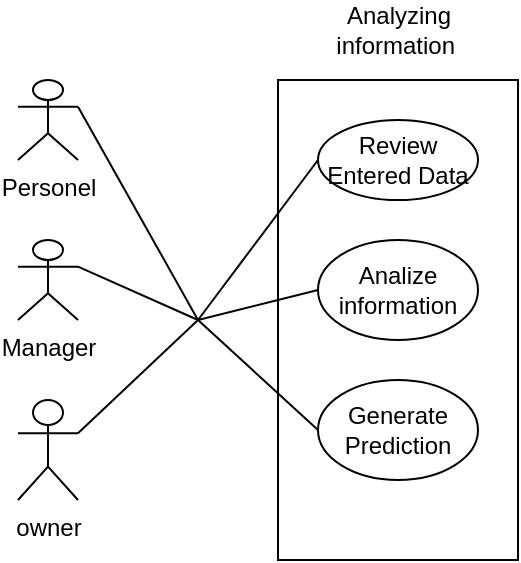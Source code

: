 <mxfile version="15.1.4" type="github">
  <diagram id="9IgWaJ03DHf6dd-G09Z4" name="Page-1">
    <mxGraphModel dx="782" dy="460" grid="1" gridSize="10" guides="1" tooltips="1" connect="1" arrows="1" fold="1" page="1" pageScale="1" pageWidth="850" pageHeight="1100" math="0" shadow="0">
      <root>
        <mxCell id="0" />
        <mxCell id="1" parent="0" />
        <mxCell id="dNWcLnMrZKDpCG9dLozZ-1" value="" style="rounded=0;whiteSpace=wrap;html=1;" vertex="1" parent="1">
          <mxGeometry x="380" y="40" width="120" height="240" as="geometry" />
        </mxCell>
        <mxCell id="dNWcLnMrZKDpCG9dLozZ-2" value="Analyzing information&amp;nbsp;" style="text;html=1;strokeColor=none;fillColor=none;align=center;verticalAlign=middle;whiteSpace=wrap;rounded=0;" vertex="1" parent="1">
          <mxGeometry x="422.5" y="10" width="35" height="10" as="geometry" />
        </mxCell>
        <mxCell id="dNWcLnMrZKDpCG9dLozZ-3" value="Personel" style="shape=umlActor;verticalLabelPosition=bottom;verticalAlign=top;html=1;outlineConnect=0;" vertex="1" parent="1">
          <mxGeometry x="250" y="40" width="30" height="40" as="geometry" />
        </mxCell>
        <mxCell id="dNWcLnMrZKDpCG9dLozZ-4" value="Manager" style="shape=umlActor;verticalLabelPosition=bottom;verticalAlign=top;html=1;outlineConnect=0;" vertex="1" parent="1">
          <mxGeometry x="250" y="120" width="30" height="40" as="geometry" />
        </mxCell>
        <mxCell id="dNWcLnMrZKDpCG9dLozZ-5" value="owner" style="shape=umlActor;verticalLabelPosition=bottom;verticalAlign=top;html=1;outlineConnect=0;" vertex="1" parent="1">
          <mxGeometry x="250" y="200" width="30" height="50" as="geometry" />
        </mxCell>
        <mxCell id="dNWcLnMrZKDpCG9dLozZ-6" value="Review&lt;br&gt;Entered Data" style="ellipse;whiteSpace=wrap;html=1;" vertex="1" parent="1">
          <mxGeometry x="400" y="60" width="80" height="40" as="geometry" />
        </mxCell>
        <mxCell id="dNWcLnMrZKDpCG9dLozZ-7" value="Analize information" style="ellipse;whiteSpace=wrap;html=1;" vertex="1" parent="1">
          <mxGeometry x="400" y="120" width="80" height="50" as="geometry" />
        </mxCell>
        <mxCell id="dNWcLnMrZKDpCG9dLozZ-9" value="Generate&lt;br&gt;Prediction" style="ellipse;whiteSpace=wrap;html=1;" vertex="1" parent="1">
          <mxGeometry x="400" y="190" width="80" height="50" as="geometry" />
        </mxCell>
        <mxCell id="dNWcLnMrZKDpCG9dLozZ-11" value="" style="endArrow=none;html=1;exitX=1;exitY=0.333;exitDx=0;exitDy=0;exitPerimeter=0;" edge="1" parent="1" source="dNWcLnMrZKDpCG9dLozZ-5">
          <mxGeometry width="50" height="50" relative="1" as="geometry">
            <mxPoint x="370" y="230" as="sourcePoint" />
            <mxPoint x="340" y="160" as="targetPoint" />
          </mxGeometry>
        </mxCell>
        <mxCell id="dNWcLnMrZKDpCG9dLozZ-12" value="" style="endArrow=none;html=1;exitX=1;exitY=0.333;exitDx=0;exitDy=0;exitPerimeter=0;" edge="1" parent="1" source="dNWcLnMrZKDpCG9dLozZ-4">
          <mxGeometry width="50" height="50" relative="1" as="geometry">
            <mxPoint x="370" y="230" as="sourcePoint" />
            <mxPoint x="340" y="160" as="targetPoint" />
          </mxGeometry>
        </mxCell>
        <mxCell id="dNWcLnMrZKDpCG9dLozZ-13" value="" style="endArrow=none;html=1;exitX=1;exitY=0.333;exitDx=0;exitDy=0;exitPerimeter=0;" edge="1" parent="1" source="dNWcLnMrZKDpCG9dLozZ-3">
          <mxGeometry width="50" height="50" relative="1" as="geometry">
            <mxPoint x="370" y="230" as="sourcePoint" />
            <mxPoint x="340" y="160" as="targetPoint" />
          </mxGeometry>
        </mxCell>
        <mxCell id="dNWcLnMrZKDpCG9dLozZ-14" value="" style="endArrow=none;html=1;entryX=0;entryY=0.5;entryDx=0;entryDy=0;" edge="1" parent="1" target="dNWcLnMrZKDpCG9dLozZ-9">
          <mxGeometry width="50" height="50" relative="1" as="geometry">
            <mxPoint x="340" y="160" as="sourcePoint" />
            <mxPoint x="420" y="180" as="targetPoint" />
          </mxGeometry>
        </mxCell>
        <mxCell id="dNWcLnMrZKDpCG9dLozZ-15" value="" style="endArrow=none;html=1;entryX=0;entryY=0.5;entryDx=0;entryDy=0;" edge="1" parent="1" target="dNWcLnMrZKDpCG9dLozZ-7">
          <mxGeometry width="50" height="50" relative="1" as="geometry">
            <mxPoint x="340" y="160" as="sourcePoint" />
            <mxPoint x="420" y="180" as="targetPoint" />
          </mxGeometry>
        </mxCell>
        <mxCell id="dNWcLnMrZKDpCG9dLozZ-16" value="" style="endArrow=none;html=1;entryX=0;entryY=0.5;entryDx=0;entryDy=0;" edge="1" parent="1" target="dNWcLnMrZKDpCG9dLozZ-6">
          <mxGeometry width="50" height="50" relative="1" as="geometry">
            <mxPoint x="340" y="160" as="sourcePoint" />
            <mxPoint x="420" y="180" as="targetPoint" />
          </mxGeometry>
        </mxCell>
      </root>
    </mxGraphModel>
  </diagram>
</mxfile>
